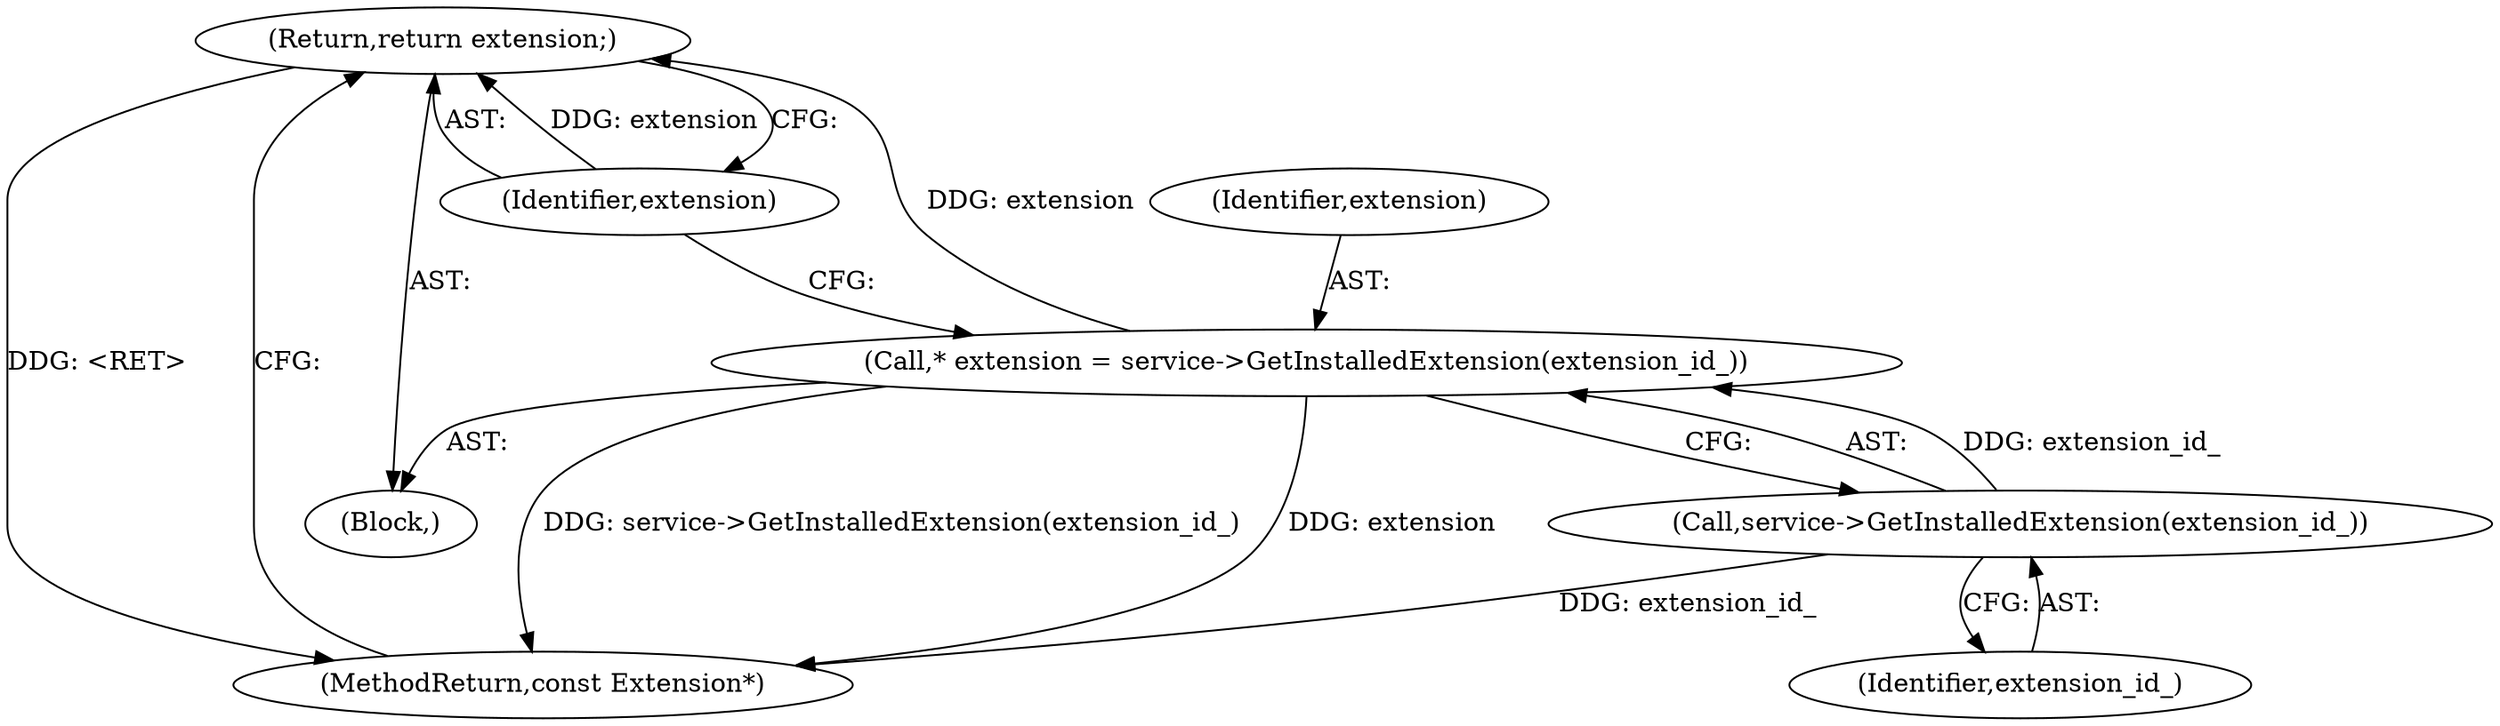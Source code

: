 digraph "1_Chrome_db93178bcaaf7e99ebb18bd51fa99b2feaf47e1f_3@pointer" {
"1000111" [label="(Return,return extension;)"];
"1000112" [label="(Identifier,extension)"];
"1000107" [label="(Call,* extension = service->GetInstalledExtension(extension_id_))"];
"1000109" [label="(Call,service->GetInstalledExtension(extension_id_))"];
"1000110" [label="(Identifier,extension_id_)"];
"1000112" [label="(Identifier,extension)"];
"1000101" [label="(Block,)"];
"1000109" [label="(Call,service->GetInstalledExtension(extension_id_))"];
"1000113" [label="(MethodReturn,const Extension*)"];
"1000107" [label="(Call,* extension = service->GetInstalledExtension(extension_id_))"];
"1000108" [label="(Identifier,extension)"];
"1000111" [label="(Return,return extension;)"];
"1000111" -> "1000101"  [label="AST: "];
"1000111" -> "1000112"  [label="CFG: "];
"1000112" -> "1000111"  [label="AST: "];
"1000113" -> "1000111"  [label="CFG: "];
"1000111" -> "1000113"  [label="DDG: <RET>"];
"1000112" -> "1000111"  [label="DDG: extension"];
"1000107" -> "1000111"  [label="DDG: extension"];
"1000112" -> "1000107"  [label="CFG: "];
"1000107" -> "1000101"  [label="AST: "];
"1000107" -> "1000109"  [label="CFG: "];
"1000108" -> "1000107"  [label="AST: "];
"1000109" -> "1000107"  [label="AST: "];
"1000107" -> "1000113"  [label="DDG: extension"];
"1000107" -> "1000113"  [label="DDG: service->GetInstalledExtension(extension_id_)"];
"1000109" -> "1000107"  [label="DDG: extension_id_"];
"1000109" -> "1000110"  [label="CFG: "];
"1000110" -> "1000109"  [label="AST: "];
"1000109" -> "1000113"  [label="DDG: extension_id_"];
}

